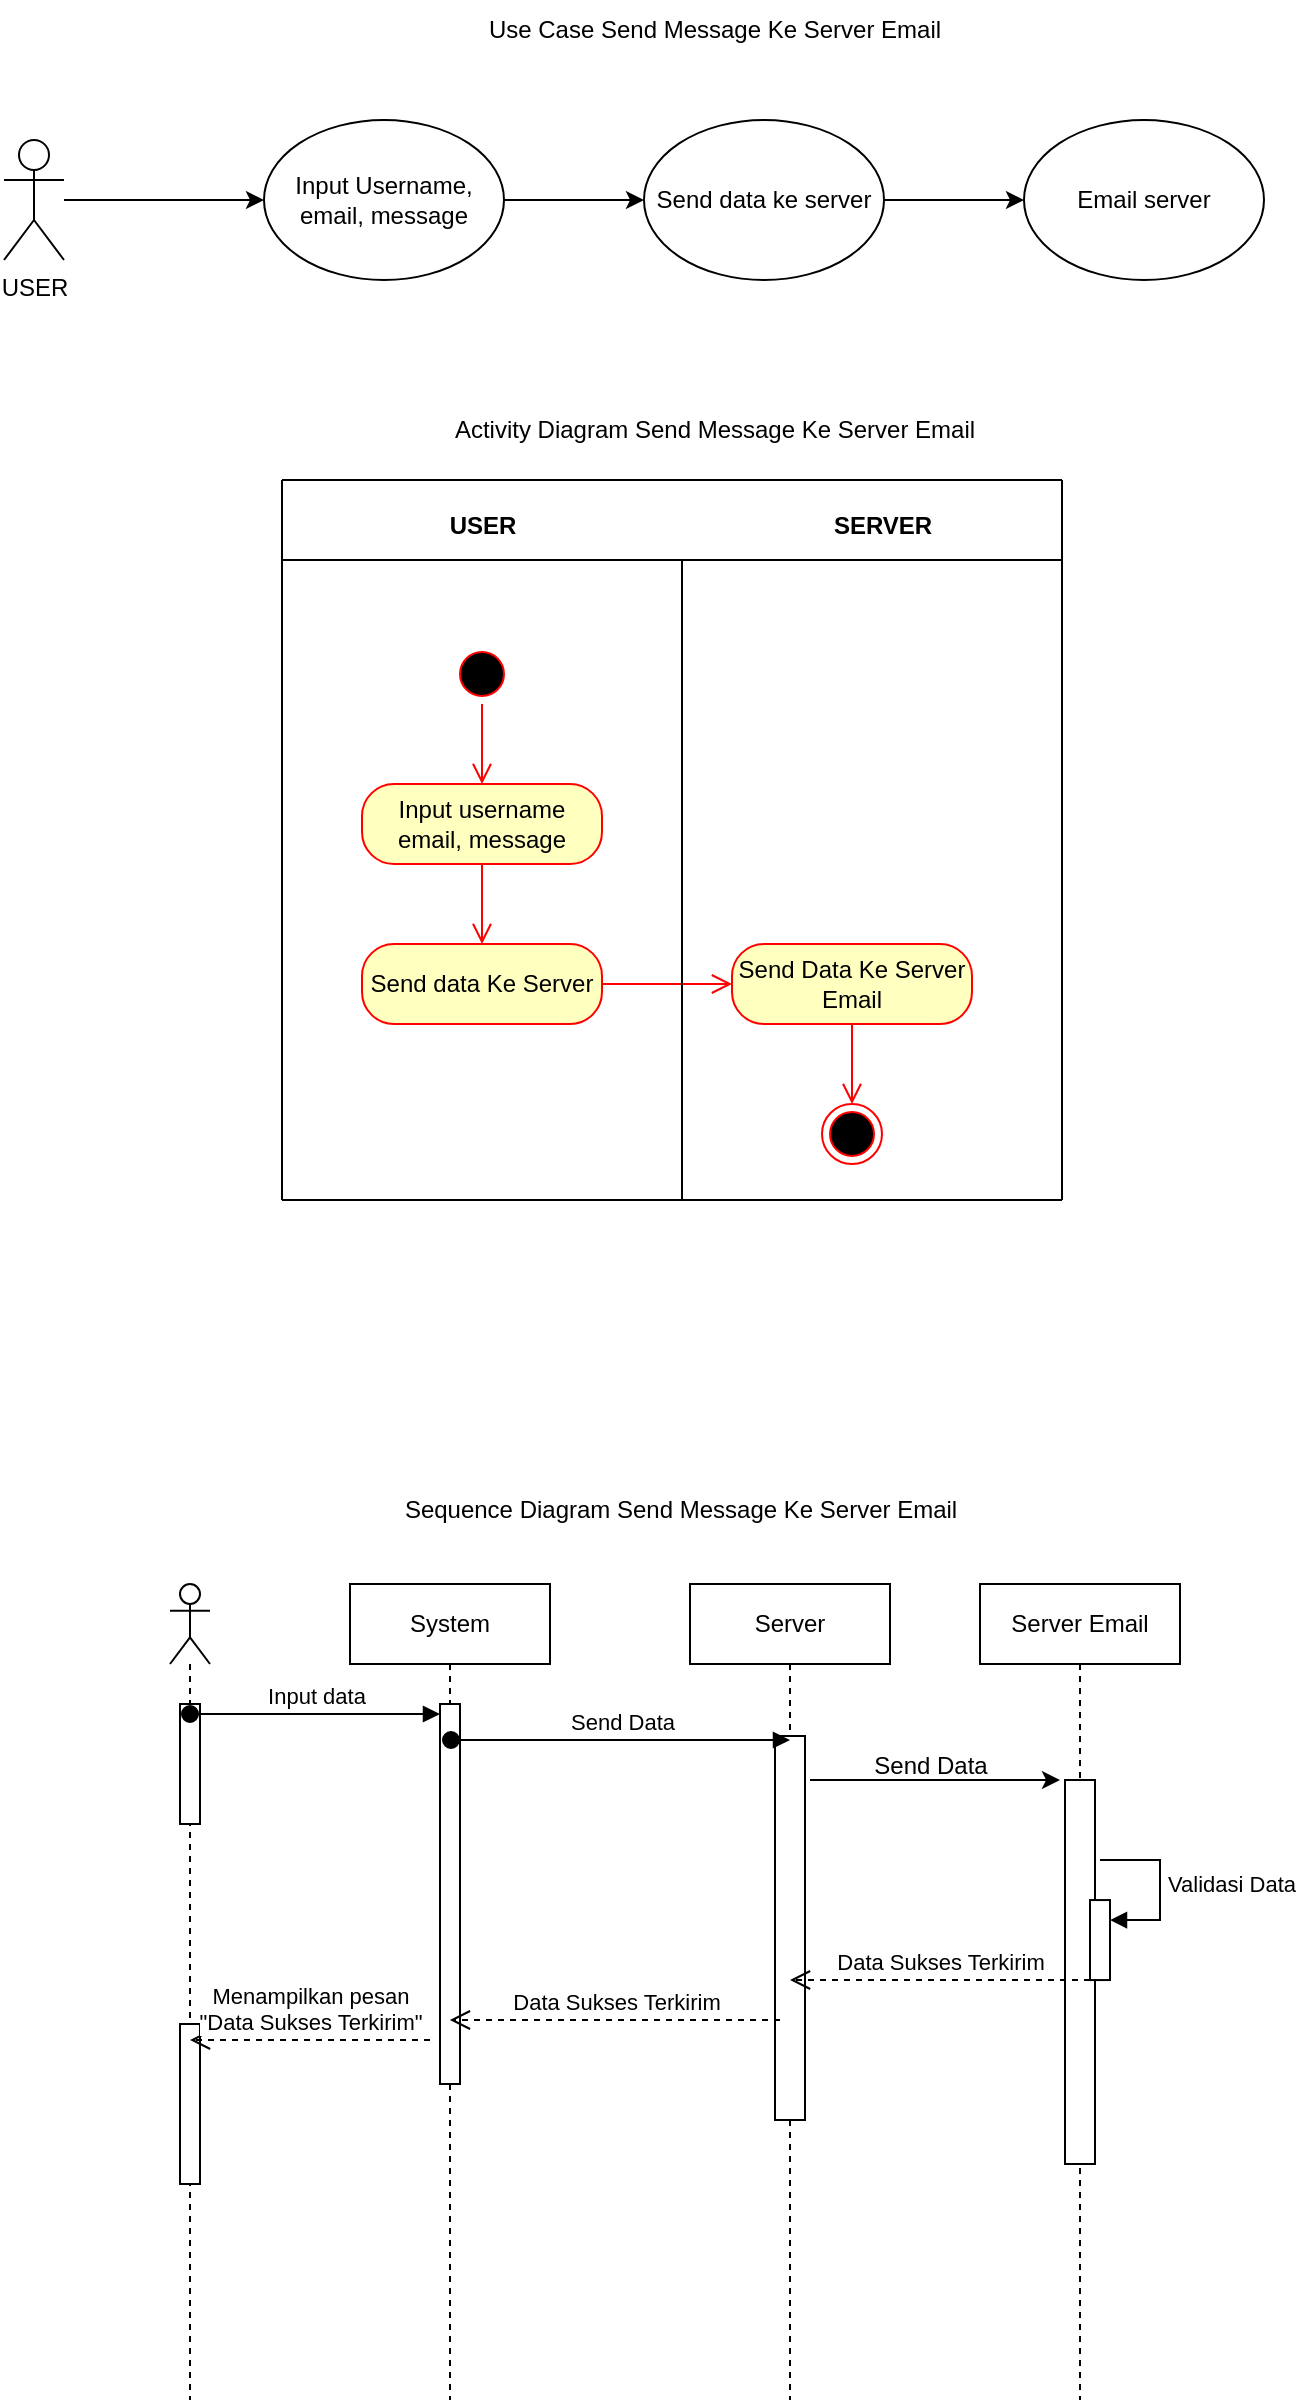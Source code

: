 <mxfile version="24.7.7">
  <diagram name="Page-1" id="2YBvvXClWsGukQMizWep">
    <mxGraphModel dx="1035" dy="1611" grid="1" gridSize="10" guides="1" tooltips="1" connect="1" arrows="1" fold="1" page="1" pageScale="1" pageWidth="850" pageHeight="1100" math="0" shadow="0">
      <root>
        <mxCell id="0" />
        <mxCell id="1" parent="0" />
        <mxCell id="fy-yZ4d4b7W8beEGVX4q-32" value="" style="shape=umlLifeline;perimeter=lifelinePerimeter;whiteSpace=wrap;html=1;container=1;dropTarget=0;collapsible=0;recursiveResize=0;outlineConnect=0;portConstraint=eastwest;newEdgeStyle={&quot;curved&quot;:0,&quot;rounded&quot;:0};participant=umlActor;" vertex="1" parent="1">
          <mxGeometry x="173" y="-258" width="20" height="408" as="geometry" />
        </mxCell>
        <mxCell id="fy-yZ4d4b7W8beEGVX4q-33" value="" style="html=1;points=[[0,0,0,0,5],[0,1,0,0,-5],[1,0,0,0,5],[1,1,0,0,-5]];perimeter=orthogonalPerimeter;outlineConnect=0;targetShapes=umlLifeline;portConstraint=eastwest;newEdgeStyle={&quot;curved&quot;:0,&quot;rounded&quot;:0};" vertex="1" parent="fy-yZ4d4b7W8beEGVX4q-32">
          <mxGeometry x="5" y="60" width="10" height="60" as="geometry" />
        </mxCell>
        <mxCell id="fy-yZ4d4b7W8beEGVX4q-87" value="" style="html=1;points=[[0,0,0,0,5],[0,1,0,0,-5],[1,0,0,0,5],[1,1,0,0,-5]];perimeter=orthogonalPerimeter;outlineConnect=0;targetShapes=umlLifeline;portConstraint=eastwest;newEdgeStyle={&quot;curved&quot;:0,&quot;rounded&quot;:0};" vertex="1" parent="fy-yZ4d4b7W8beEGVX4q-32">
          <mxGeometry x="5" y="220" width="10" height="80" as="geometry" />
        </mxCell>
        <mxCell id="fy-yZ4d4b7W8beEGVX4q-34" value="System" style="shape=umlLifeline;perimeter=lifelinePerimeter;whiteSpace=wrap;html=1;container=1;dropTarget=0;collapsible=0;recursiveResize=0;outlineConnect=0;portConstraint=eastwest;newEdgeStyle={&quot;curved&quot;:0,&quot;rounded&quot;:0};" vertex="1" parent="1">
          <mxGeometry x="263" y="-258" width="100" height="408" as="geometry" />
        </mxCell>
        <mxCell id="fy-yZ4d4b7W8beEGVX4q-35" value="" style="html=1;points=[[0,0,0,0,5],[0,1,0,0,-5],[1,0,0,0,5],[1,1,0,0,-5]];perimeter=orthogonalPerimeter;outlineConnect=0;targetShapes=umlLifeline;portConstraint=eastwest;newEdgeStyle={&quot;curved&quot;:0,&quot;rounded&quot;:0};" vertex="1" parent="fy-yZ4d4b7W8beEGVX4q-34">
          <mxGeometry x="45" y="60" width="10" height="190" as="geometry" />
        </mxCell>
        <mxCell id="fy-yZ4d4b7W8beEGVX4q-36" value="Input data" style="html=1;verticalAlign=bottom;startArrow=oval;endArrow=block;startSize=8;curved=0;rounded=0;entryX=0;entryY=0;entryDx=0;entryDy=5;" edge="1" parent="1" source="fy-yZ4d4b7W8beEGVX4q-32" target="fy-yZ4d4b7W8beEGVX4q-35">
          <mxGeometry relative="1" as="geometry">
            <mxPoint x="203" y="-193" as="sourcePoint" />
          </mxGeometry>
        </mxCell>
        <mxCell id="fy-yZ4d4b7W8beEGVX4q-37" value="Server" style="shape=umlLifeline;perimeter=lifelinePerimeter;whiteSpace=wrap;html=1;container=1;dropTarget=0;collapsible=0;recursiveResize=0;outlineConnect=0;portConstraint=eastwest;newEdgeStyle={&quot;curved&quot;:0,&quot;rounded&quot;:0};" vertex="1" parent="1">
          <mxGeometry x="433" y="-258" width="100" height="408" as="geometry" />
        </mxCell>
        <mxCell id="fy-yZ4d4b7W8beEGVX4q-93" value="" style="html=1;points=[[0,0,0,0,5],[0,1,0,0,-5],[1,0,0,0,5],[1,1,0,0,-5]];perimeter=orthogonalPerimeter;outlineConnect=0;targetShapes=umlLifeline;portConstraint=eastwest;newEdgeStyle={&quot;curved&quot;:0,&quot;rounded&quot;:0};" vertex="1" parent="fy-yZ4d4b7W8beEGVX4q-37">
          <mxGeometry x="42.5" y="76" width="15" height="192" as="geometry" />
        </mxCell>
        <mxCell id="fy-yZ4d4b7W8beEGVX4q-39" value="Send Data" style="html=1;verticalAlign=bottom;startArrow=oval;endArrow=block;startSize=8;curved=0;rounded=0;" edge="1" parent="1">
          <mxGeometry relative="1" as="geometry">
            <mxPoint x="313.5" y="-180" as="sourcePoint" />
            <mxPoint x="483.0" y="-180" as="targetPoint" />
          </mxGeometry>
        </mxCell>
        <mxCell id="fy-yZ4d4b7W8beEGVX4q-40" value="Server Email" style="shape=umlLifeline;perimeter=lifelinePerimeter;whiteSpace=wrap;html=1;container=1;dropTarget=0;collapsible=0;recursiveResize=0;outlineConnect=0;portConstraint=eastwest;newEdgeStyle={&quot;curved&quot;:0,&quot;rounded&quot;:0};" vertex="1" parent="1">
          <mxGeometry x="578" y="-258" width="100" height="408" as="geometry" />
        </mxCell>
        <mxCell id="fy-yZ4d4b7W8beEGVX4q-95" value="" style="html=1;points=[[0,0,0,0,5],[0,1,0,0,-5],[1,0,0,0,5],[1,1,0,0,-5]];perimeter=orthogonalPerimeter;outlineConnect=0;targetShapes=umlLifeline;portConstraint=eastwest;newEdgeStyle={&quot;curved&quot;:0,&quot;rounded&quot;:0};" vertex="1" parent="fy-yZ4d4b7W8beEGVX4q-40">
          <mxGeometry x="42.5" y="98" width="15" height="192" as="geometry" />
        </mxCell>
        <mxCell id="fy-yZ4d4b7W8beEGVX4q-105" value="" style="html=1;points=[[0,0,0,0,5],[0,1,0,0,-5],[1,0,0,0,5],[1,1,0,0,-5]];perimeter=orthogonalPerimeter;outlineConnect=0;targetShapes=umlLifeline;portConstraint=eastwest;newEdgeStyle={&quot;curved&quot;:0,&quot;rounded&quot;:0};" vertex="1" parent="fy-yZ4d4b7W8beEGVX4q-40">
          <mxGeometry x="55" y="158.03" width="10" height="40" as="geometry" />
        </mxCell>
        <mxCell id="fy-yZ4d4b7W8beEGVX4q-106" value="Validasi Data" style="html=1;align=left;spacingLeft=2;endArrow=block;rounded=0;edgeStyle=orthogonalEdgeStyle;curved=0;rounded=0;" edge="1" target="fy-yZ4d4b7W8beEGVX4q-105" parent="fy-yZ4d4b7W8beEGVX4q-40">
          <mxGeometry relative="1" as="geometry">
            <mxPoint x="60" y="138.03" as="sourcePoint" />
            <Array as="points">
              <mxPoint x="90" y="168.03" />
            </Array>
          </mxGeometry>
        </mxCell>
        <mxCell id="fy-yZ4d4b7W8beEGVX4q-43" value="Sequence Diagram Send Message Ke Server Email" style="text;html=1;align=center;verticalAlign=middle;resizable=0;points=[];autosize=1;strokeColor=none;fillColor=none;" vertex="1" parent="1">
          <mxGeometry x="278" y="-310" width="300" height="30" as="geometry" />
        </mxCell>
        <mxCell id="fy-yZ4d4b7W8beEGVX4q-44" value="" style="ellipse;html=1;shape=startState;fillColor=#000000;strokeColor=#ff0000;" vertex="1" parent="1">
          <mxGeometry x="314" y="-728" width="30" height="30" as="geometry" />
        </mxCell>
        <mxCell id="fy-yZ4d4b7W8beEGVX4q-45" value="" style="edgeStyle=orthogonalEdgeStyle;html=1;verticalAlign=bottom;endArrow=open;endSize=8;strokeColor=#ff0000;rounded=0;" edge="1" parent="1" source="fy-yZ4d4b7W8beEGVX4q-44" target="fy-yZ4d4b7W8beEGVX4q-47">
          <mxGeometry relative="1" as="geometry">
            <mxPoint x="329" y="-648" as="targetPoint" />
          </mxGeometry>
        </mxCell>
        <mxCell id="fy-yZ4d4b7W8beEGVX4q-46" value="USER" style="text;align=center;fontStyle=1;verticalAlign=middle;spacingLeft=3;spacingRight=3;strokeColor=none;rotatable=0;points=[[0,0.5],[1,0.5]];portConstraint=eastwest;html=1;" vertex="1" parent="1">
          <mxGeometry x="304" y="-800" width="50" height="26" as="geometry" />
        </mxCell>
        <mxCell id="fy-yZ4d4b7W8beEGVX4q-47" value="Input username email, message" style="rounded=1;whiteSpace=wrap;html=1;arcSize=40;fontColor=#000000;fillColor=#ffffc0;strokeColor=#ff0000;" vertex="1" parent="1">
          <mxGeometry x="269" y="-658" width="120" height="40" as="geometry" />
        </mxCell>
        <mxCell id="fy-yZ4d4b7W8beEGVX4q-48" value="" style="edgeStyle=orthogonalEdgeStyle;html=1;verticalAlign=bottom;endArrow=open;endSize=8;strokeColor=#ff0000;rounded=0;" edge="1" parent="1" source="fy-yZ4d4b7W8beEGVX4q-47" target="fy-yZ4d4b7W8beEGVX4q-49">
          <mxGeometry relative="1" as="geometry">
            <mxPoint x="334" y="-528" as="targetPoint" />
          </mxGeometry>
        </mxCell>
        <mxCell id="fy-yZ4d4b7W8beEGVX4q-49" value="Send data Ke Server" style="rounded=1;whiteSpace=wrap;html=1;arcSize=40;fontColor=#000000;fillColor=#ffffc0;strokeColor=#ff0000;" vertex="1" parent="1">
          <mxGeometry x="269" y="-578" width="120" height="40" as="geometry" />
        </mxCell>
        <mxCell id="fy-yZ4d4b7W8beEGVX4q-50" value="" style="edgeStyle=orthogonalEdgeStyle;html=1;verticalAlign=bottom;endArrow=open;endSize=8;strokeColor=#ff0000;rounded=0;entryX=0;entryY=0.5;entryDx=0;entryDy=0;" edge="1" parent="1" source="fy-yZ4d4b7W8beEGVX4q-49" target="fy-yZ4d4b7W8beEGVX4q-52">
          <mxGeometry relative="1" as="geometry">
            <mxPoint x="334" y="-408" as="targetPoint" />
          </mxGeometry>
        </mxCell>
        <mxCell id="fy-yZ4d4b7W8beEGVX4q-51" value="SERVER" style="text;align=center;fontStyle=1;verticalAlign=middle;spacingLeft=3;spacingRight=3;strokeColor=none;rotatable=0;points=[[0,0.5],[1,0.5]];portConstraint=eastwest;html=1;" vertex="1" parent="1">
          <mxGeometry x="499" y="-800" width="60" height="26" as="geometry" />
        </mxCell>
        <mxCell id="fy-yZ4d4b7W8beEGVX4q-52" value="Send Data Ke Server Email" style="rounded=1;whiteSpace=wrap;html=1;arcSize=40;fontColor=#000000;fillColor=#ffffc0;strokeColor=#ff0000;" vertex="1" parent="1">
          <mxGeometry x="454" y="-578" width="120" height="40" as="geometry" />
        </mxCell>
        <mxCell id="fy-yZ4d4b7W8beEGVX4q-53" value="" style="edgeStyle=orthogonalEdgeStyle;html=1;verticalAlign=bottom;endArrow=open;endSize=8;strokeColor=#ff0000;rounded=0;" edge="1" parent="1" source="fy-yZ4d4b7W8beEGVX4q-52" target="fy-yZ4d4b7W8beEGVX4q-54">
          <mxGeometry relative="1" as="geometry">
            <mxPoint x="514" y="-478" as="targetPoint" />
          </mxGeometry>
        </mxCell>
        <mxCell id="fy-yZ4d4b7W8beEGVX4q-54" value="" style="ellipse;html=1;shape=endState;fillColor=#000000;strokeColor=#ff0000;" vertex="1" parent="1">
          <mxGeometry x="499" y="-498" width="30" height="30" as="geometry" />
        </mxCell>
        <mxCell id="fy-yZ4d4b7W8beEGVX4q-55" value="Activity Diagram Send Message Ke Server Email" style="text;html=1;align=center;verticalAlign=middle;resizable=0;points=[];autosize=1;strokeColor=none;fillColor=none;strokeWidth=6;" vertex="1" parent="1">
          <mxGeometry x="305" y="-850" width="280" height="30" as="geometry" />
        </mxCell>
        <mxCell id="fy-yZ4d4b7W8beEGVX4q-56" value="USER" style="shape=umlActor;verticalLabelPosition=bottom;verticalAlign=top;html=1;outlineConnect=0;" vertex="1" parent="1">
          <mxGeometry x="90" y="-980" width="30" height="60" as="geometry" />
        </mxCell>
        <mxCell id="fy-yZ4d4b7W8beEGVX4q-59" value="" style="endArrow=classic;html=1;rounded=0;" edge="1" parent="1" source="fy-yZ4d4b7W8beEGVX4q-56" target="fy-yZ4d4b7W8beEGVX4q-61">
          <mxGeometry width="50" height="50" relative="1" as="geometry">
            <mxPoint x="140" y="-760" as="sourcePoint" />
            <mxPoint x="190" y="-810" as="targetPoint" />
          </mxGeometry>
        </mxCell>
        <mxCell id="fy-yZ4d4b7W8beEGVX4q-60" value="" style="edgeStyle=orthogonalEdgeStyle;rounded=0;orthogonalLoop=1;jettySize=auto;html=1;" edge="1" parent="1" source="fy-yZ4d4b7W8beEGVX4q-61" target="fy-yZ4d4b7W8beEGVX4q-63">
          <mxGeometry relative="1" as="geometry" />
        </mxCell>
        <mxCell id="fy-yZ4d4b7W8beEGVX4q-61" value="Input Username, email, message" style="ellipse;whiteSpace=wrap;html=1;" vertex="1" parent="1">
          <mxGeometry x="220" y="-990" width="120" height="80" as="geometry" />
        </mxCell>
        <mxCell id="fy-yZ4d4b7W8beEGVX4q-62" value="" style="edgeStyle=orthogonalEdgeStyle;rounded=0;orthogonalLoop=1;jettySize=auto;html=1;" edge="1" parent="1" source="fy-yZ4d4b7W8beEGVX4q-63" target="fy-yZ4d4b7W8beEGVX4q-64">
          <mxGeometry relative="1" as="geometry" />
        </mxCell>
        <mxCell id="fy-yZ4d4b7W8beEGVX4q-63" value="Send data ke server" style="ellipse;whiteSpace=wrap;html=1;" vertex="1" parent="1">
          <mxGeometry x="410" y="-990" width="120" height="80" as="geometry" />
        </mxCell>
        <mxCell id="fy-yZ4d4b7W8beEGVX4q-64" value="Email server" style="ellipse;whiteSpace=wrap;html=1;" vertex="1" parent="1">
          <mxGeometry x="600" y="-990" width="120" height="80" as="geometry" />
        </mxCell>
        <mxCell id="fy-yZ4d4b7W8beEGVX4q-65" value="Use Case Send Message Ke Server Email" style="text;html=1;align=center;verticalAlign=middle;resizable=0;points=[];autosize=1;strokeColor=none;fillColor=none;" vertex="1" parent="1">
          <mxGeometry x="320" y="-1050" width="250" height="30" as="geometry" />
        </mxCell>
        <mxCell id="fy-yZ4d4b7W8beEGVX4q-71" value="" style="endArrow=none;html=1;rounded=0;" edge="1" parent="1">
          <mxGeometry width="50" height="50" relative="1" as="geometry">
            <mxPoint x="429" y="-450" as="sourcePoint" />
            <mxPoint x="429" y="-770" as="targetPoint" />
          </mxGeometry>
        </mxCell>
        <mxCell id="fy-yZ4d4b7W8beEGVX4q-72" value="" style="endArrow=none;html=1;rounded=0;" edge="1" parent="1">
          <mxGeometry width="50" height="50" relative="1" as="geometry">
            <mxPoint x="619" y="-450" as="sourcePoint" />
            <mxPoint x="619" y="-770" as="targetPoint" />
          </mxGeometry>
        </mxCell>
        <mxCell id="fy-yZ4d4b7W8beEGVX4q-73" value="" style="endArrow=none;html=1;rounded=0;" edge="1" parent="1">
          <mxGeometry width="50" height="50" relative="1" as="geometry">
            <mxPoint x="229" y="-450" as="sourcePoint" />
            <mxPoint x="229" y="-770" as="targetPoint" />
          </mxGeometry>
        </mxCell>
        <mxCell id="fy-yZ4d4b7W8beEGVX4q-74" value="" style="endArrow=none;html=1;rounded=0;" edge="1" parent="1">
          <mxGeometry width="50" height="50" relative="1" as="geometry">
            <mxPoint x="229" y="-810" as="sourcePoint" />
            <mxPoint x="619" y="-810" as="targetPoint" />
          </mxGeometry>
        </mxCell>
        <mxCell id="fy-yZ4d4b7W8beEGVX4q-75" value="" style="endArrow=none;html=1;rounded=0;" edge="1" parent="1">
          <mxGeometry width="50" height="50" relative="1" as="geometry">
            <mxPoint x="229" y="-770" as="sourcePoint" />
            <mxPoint x="619" y="-770" as="targetPoint" />
          </mxGeometry>
        </mxCell>
        <mxCell id="fy-yZ4d4b7W8beEGVX4q-78" value="" style="endArrow=none;html=1;rounded=0;" edge="1" parent="1">
          <mxGeometry width="50" height="50" relative="1" as="geometry">
            <mxPoint x="229" y="-770" as="sourcePoint" />
            <mxPoint x="229" y="-810" as="targetPoint" />
          </mxGeometry>
        </mxCell>
        <mxCell id="fy-yZ4d4b7W8beEGVX4q-79" value="" style="endArrow=none;html=1;rounded=0;" edge="1" parent="1">
          <mxGeometry width="50" height="50" relative="1" as="geometry">
            <mxPoint x="619" y="-770" as="sourcePoint" />
            <mxPoint x="619" y="-810" as="targetPoint" />
          </mxGeometry>
        </mxCell>
        <mxCell id="fy-yZ4d4b7W8beEGVX4q-80" value="" style="endArrow=none;html=1;rounded=0;" edge="1" parent="1">
          <mxGeometry width="50" height="50" relative="1" as="geometry">
            <mxPoint x="229" y="-450" as="sourcePoint" />
            <mxPoint x="619" y="-450" as="targetPoint" />
          </mxGeometry>
        </mxCell>
        <mxCell id="fy-yZ4d4b7W8beEGVX4q-96" value="" style="edgeStyle=orthogonalEdgeStyle;rounded=0;orthogonalLoop=1;jettySize=auto;html=1;curved=0;" edge="1" parent="1">
          <mxGeometry relative="1" as="geometry">
            <mxPoint x="493" y="-160" as="sourcePoint" />
            <mxPoint x="618" y="-160" as="targetPoint" />
          </mxGeometry>
        </mxCell>
        <mxCell id="fy-yZ4d4b7W8beEGVX4q-107" value="Send Data" style="text;html=1;align=center;verticalAlign=middle;resizable=0;points=[];autosize=1;strokeColor=none;fillColor=none;" vertex="1" parent="1">
          <mxGeometry x="513" y="-182" width="80" height="30" as="geometry" />
        </mxCell>
        <mxCell id="fy-yZ4d4b7W8beEGVX4q-108" value="Data Sukses Terkirim" style="html=1;verticalAlign=bottom;endArrow=open;dashed=1;endSize=8;curved=0;rounded=0;" edge="1" parent="1" target="fy-yZ4d4b7W8beEGVX4q-37">
          <mxGeometry relative="1" as="geometry">
            <mxPoint x="633" y="-60" as="sourcePoint" />
            <mxPoint x="513" y="-60" as="targetPoint" />
          </mxGeometry>
        </mxCell>
        <mxCell id="fy-yZ4d4b7W8beEGVX4q-109" value="Data Sukses Terkirim" style="html=1;verticalAlign=bottom;endArrow=open;dashed=1;endSize=8;curved=0;rounded=0;" edge="1" parent="1">
          <mxGeometry relative="1" as="geometry">
            <mxPoint x="478" y="-40" as="sourcePoint" />
            <mxPoint x="312.929" y="-40" as="targetPoint" />
          </mxGeometry>
        </mxCell>
        <mxCell id="fy-yZ4d4b7W8beEGVX4q-110" value="Menampilkan pesan&lt;div&gt;&quot;Data Sukses Terkirim&quot;&lt;/div&gt;" style="html=1;verticalAlign=bottom;endArrow=open;dashed=1;endSize=8;curved=0;rounded=0;" edge="1" parent="1" target="fy-yZ4d4b7W8beEGVX4q-32">
          <mxGeometry relative="1" as="geometry">
            <mxPoint x="303" y="-30" as="sourcePoint" />
            <mxPoint x="223" y="-30" as="targetPoint" />
          </mxGeometry>
        </mxCell>
      </root>
    </mxGraphModel>
  </diagram>
</mxfile>
